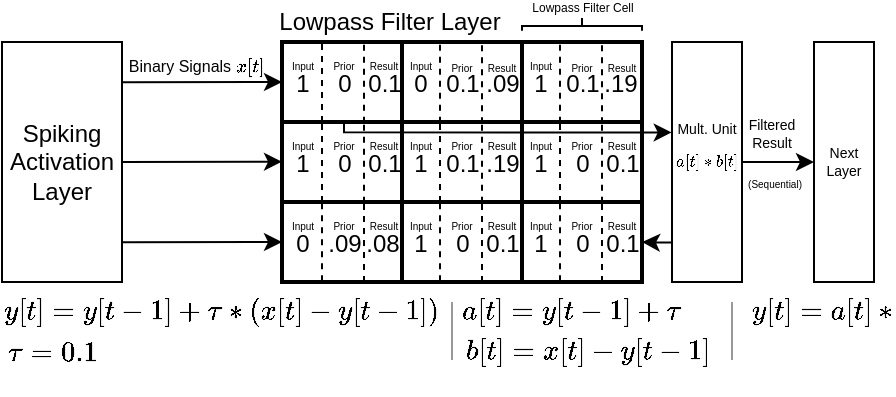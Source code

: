 <mxfile version="15.4.0" type="device"><diagram id="c8CbswJ4b_EEW4j1yDmH" name="Page-1"><mxGraphModel dx="544" dy="345" grid="1" gridSize="10" guides="1" tooltips="1" connect="1" arrows="1" fold="1" page="1" pageScale="1" pageWidth="850" pageHeight="1100" math="1" shadow="0"><root><mxCell id="0"/><mxCell id="1" parent="0"/><mxCell id="tObaA1ClAWP7f5fDY_Cm-1" value="" style="shape=table;html=1;whiteSpace=wrap;startSize=0;container=1;collapsible=0;childLayout=tableLayout;rounded=0;strokeWidth=2;perimeterSpacing=0;swimlaneFillColor=none;" parent="1" vertex="1"><mxGeometry x="300" y="480" width="180" height="120" as="geometry"/></mxCell><mxCell id="tObaA1ClAWP7f5fDY_Cm-2" value="" style="shape=partialRectangle;html=1;whiteSpace=wrap;collapsible=0;dropTarget=0;pointerEvents=0;fillColor=none;top=0;left=0;bottom=0;right=0;points=[[0,0.5],[1,0.5]];portConstraint=eastwest;" parent="tObaA1ClAWP7f5fDY_Cm-1" vertex="1"><mxGeometry width="180" height="40" as="geometry"/></mxCell><mxCell id="tObaA1ClAWP7f5fDY_Cm-3" value="" style="shape=partialRectangle;html=1;whiteSpace=wrap;connectable=0;fillColor=none;top=0;left=0;bottom=0;right=0;overflow=hidden;strokeWidth=1;" parent="tObaA1ClAWP7f5fDY_Cm-2" vertex="1"><mxGeometry width="60" height="40" as="geometry"/></mxCell><mxCell id="tObaA1ClAWP7f5fDY_Cm-4" value="" style="shape=partialRectangle;html=1;whiteSpace=wrap;connectable=0;fillColor=none;top=0;left=0;bottom=0;right=0;overflow=hidden;" parent="tObaA1ClAWP7f5fDY_Cm-2" vertex="1"><mxGeometry x="60" width="60" height="40" as="geometry"/></mxCell><mxCell id="tObaA1ClAWP7f5fDY_Cm-5" value="" style="shape=partialRectangle;html=1;whiteSpace=wrap;connectable=0;fillColor=none;top=0;left=0;bottom=0;right=0;overflow=hidden;" parent="tObaA1ClAWP7f5fDY_Cm-2" vertex="1"><mxGeometry x="120" width="60" height="40" as="geometry"/></mxCell><mxCell id="tObaA1ClAWP7f5fDY_Cm-31" value="" style="endArrow=none;html=1;fontSize=5;exitX=0.157;exitY=1.01;exitDx=0;exitDy=0;exitPerimeter=0;entryX=0.157;entryY=0.002;entryDx=0;entryDy=0;entryPerimeter=0;dashed=1;" parent="tObaA1ClAWP7f5fDY_Cm-1" edge="1"><mxGeometry width="50" height="50" relative="1" as="geometry"><mxPoint x="20.0" y="40.0" as="sourcePoint"/><mxPoint x="20.0" y="-0.32" as="targetPoint"/></mxGeometry></mxCell><mxCell id="tObaA1ClAWP7f5fDY_Cm-6" value="" style="shape=partialRectangle;html=1;whiteSpace=wrap;collapsible=0;dropTarget=0;pointerEvents=0;fillColor=none;top=0;left=0;bottom=0;right=0;points=[[0,0.5],[1,0.5]];portConstraint=eastwest;" parent="tObaA1ClAWP7f5fDY_Cm-1" vertex="1"><mxGeometry y="40" width="180" height="40" as="geometry"/></mxCell><mxCell id="tObaA1ClAWP7f5fDY_Cm-7" value="" style="shape=partialRectangle;html=1;whiteSpace=wrap;connectable=0;fillColor=none;top=0;left=0;bottom=0;right=0;overflow=hidden;strokeWidth=1;" parent="tObaA1ClAWP7f5fDY_Cm-6" vertex="1"><mxGeometry width="60" height="40" as="geometry"/></mxCell><mxCell id="tObaA1ClAWP7f5fDY_Cm-8" value="" style="shape=partialRectangle;html=1;whiteSpace=wrap;connectable=0;fillColor=none;top=0;left=0;bottom=0;right=0;overflow=hidden;" parent="tObaA1ClAWP7f5fDY_Cm-6" vertex="1"><mxGeometry x="60" width="60" height="40" as="geometry"/></mxCell><mxCell id="tObaA1ClAWP7f5fDY_Cm-9" value="" style="shape=partialRectangle;html=1;whiteSpace=wrap;connectable=0;fillColor=none;top=0;left=0;bottom=0;right=0;overflow=hidden;" parent="tObaA1ClAWP7f5fDY_Cm-6" vertex="1"><mxGeometry x="120" width="60" height="40" as="geometry"/></mxCell><mxCell id="tObaA1ClAWP7f5fDY_Cm-10" value="" style="shape=partialRectangle;html=1;whiteSpace=wrap;collapsible=0;dropTarget=0;pointerEvents=0;fillColor=none;top=0;left=0;bottom=0;right=0;points=[[0,0.5],[1,0.5]];portConstraint=eastwest;" parent="tObaA1ClAWP7f5fDY_Cm-1" vertex="1"><mxGeometry y="80" width="180" height="40" as="geometry"/></mxCell><mxCell id="tObaA1ClAWP7f5fDY_Cm-11" value="" style="shape=partialRectangle;html=1;whiteSpace=wrap;connectable=0;fillColor=none;top=0;left=0;bottom=0;right=0;overflow=hidden;" parent="tObaA1ClAWP7f5fDY_Cm-10" vertex="1"><mxGeometry width="60" height="40" as="geometry"/></mxCell><mxCell id="tObaA1ClAWP7f5fDY_Cm-12" value="" style="shape=partialRectangle;html=1;whiteSpace=wrap;connectable=0;fillColor=none;top=0;left=0;bottom=0;right=0;overflow=hidden;dashed=1;" parent="tObaA1ClAWP7f5fDY_Cm-10" vertex="1"><mxGeometry x="60" width="60" height="40" as="geometry"/></mxCell><mxCell id="tObaA1ClAWP7f5fDY_Cm-13" value="" style="shape=partialRectangle;html=1;whiteSpace=wrap;connectable=0;fillColor=none;top=0;left=0;bottom=0;right=0;overflow=hidden;" parent="tObaA1ClAWP7f5fDY_Cm-10" vertex="1"><mxGeometry x="120" width="60" height="40" as="geometry"/></mxCell><mxCell id="tObaA1ClAWP7f5fDY_Cm-14" value="Lowpass Filter Layer" style="text;html=1;strokeColor=none;fillColor=none;align=center;verticalAlign=middle;whiteSpace=wrap;rounded=0;" parent="1" vertex="1"><mxGeometry x="294" y="460" width="120" height="20" as="geometry"/></mxCell><mxCell id="tObaA1ClAWP7f5fDY_Cm-15" value="Spiking&lt;br&gt;Activation&lt;br&gt;Layer" style="rounded=0;whiteSpace=wrap;html=1;fillColor=none;" parent="1" vertex="1"><mxGeometry x="160" y="480" width="60" height="120" as="geometry"/></mxCell><mxCell id="tObaA1ClAWP7f5fDY_Cm-16" value="" style="endArrow=classic;html=1;exitX=1.002;exitY=0.168;exitDx=0;exitDy=0;exitPerimeter=0;entryX=0;entryY=0.5;entryDx=0;entryDy=0;" parent="1" source="tObaA1ClAWP7f5fDY_Cm-15" target="tObaA1ClAWP7f5fDY_Cm-2" edge="1"><mxGeometry width="50" height="50" relative="1" as="geometry"><mxPoint x="230" y="540" as="sourcePoint"/><mxPoint x="300" y="510" as="targetPoint"/></mxGeometry></mxCell><mxCell id="tObaA1ClAWP7f5fDY_Cm-17" value="" style="endArrow=classic;html=1;exitX=1.002;exitY=0.168;exitDx=0;exitDy=0;exitPerimeter=0;entryX=0;entryY=0.5;entryDx=0;entryDy=0;" parent="1" edge="1"><mxGeometry width="50" height="50" relative="1" as="geometry"><mxPoint x="220.12" y="539.99" as="sourcePoint"/><mxPoint x="300" y="539.83" as="targetPoint"/></mxGeometry></mxCell><mxCell id="tObaA1ClAWP7f5fDY_Cm-18" value="" style="endArrow=classic;html=1;exitX=1.002;exitY=0.168;exitDx=0;exitDy=0;exitPerimeter=0;entryX=0;entryY=0.5;entryDx=0;entryDy=0;" parent="1" edge="1"><mxGeometry width="50" height="50" relative="1" as="geometry"><mxPoint x="220.12" y="580.16" as="sourcePoint"/><mxPoint x="300" y="580" as="targetPoint"/></mxGeometry></mxCell><mxCell id="tObaA1ClAWP7f5fDY_Cm-19" value="$$x[t]$$" style="text;strokeColor=none;fillColor=none;align=center;verticalAlign=middle;rounded=0;fontSize=8;html=1;whiteSpace=wrap;" parent="1" vertex="1"><mxGeometry x="274" y="482" width="20" height="20" as="geometry"/></mxCell><mxCell id="tObaA1ClAWP7f5fDY_Cm-21" value="$$ \tau = 0.1 $$" style="text;html=1;strokeColor=none;fillColor=none;align=center;verticalAlign=middle;whiteSpace=wrap;rounded=0;" parent="1" vertex="1"><mxGeometry x="160" y="630" width="50" height="10" as="geometry"/></mxCell><mxCell id="tObaA1ClAWP7f5fDY_Cm-23" value="$$ y[t]&amp;nbsp; = y[t-1] + \tau * (x[t] - y[t-1])$$" style="text;html=1;strokeColor=none;fillColor=none;align=center;verticalAlign=middle;whiteSpace=wrap;rounded=0;" parent="1" vertex="1"><mxGeometry x="160" y="610" width="220" height="10" as="geometry"/></mxCell><mxCell id="tObaA1ClAWP7f5fDY_Cm-26" value="Input" style="text;html=1;strokeColor=none;fillColor=none;align=center;verticalAlign=middle;whiteSpace=wrap;rounded=0;fontSize=5;" parent="1" vertex="1"><mxGeometry x="302" y="490.84" width="17" as="geometry"/></mxCell><mxCell id="tObaA1ClAWP7f5fDY_Cm-27" value="Prior" style="text;html=1;strokeColor=none;fillColor=none;align=center;verticalAlign=middle;whiteSpace=wrap;rounded=0;fontSize=5;" parent="1" vertex="1"><mxGeometry x="321" y="491" width="20" as="geometry"/></mxCell><mxCell id="tObaA1ClAWP7f5fDY_Cm-29" value="&lt;font style=&quot;font-size: 12px&quot;&gt;1&lt;/font&gt;" style="text;html=1;strokeColor=none;fillColor=none;align=center;verticalAlign=middle;whiteSpace=wrap;rounded=0;fontSize=5;" parent="1" vertex="1"><mxGeometry x="303" y="490.84" width="15" height="20" as="geometry"/></mxCell><mxCell id="tObaA1ClAWP7f5fDY_Cm-30" value="&lt;font style=&quot;font-size: 12px&quot;&gt;0&lt;/font&gt;" style="text;html=1;strokeColor=none;fillColor=none;align=center;verticalAlign=middle;whiteSpace=wrap;rounded=0;fontSize=5;" parent="1" vertex="1"><mxGeometry x="323.5" y="490.84" width="15" height="20" as="geometry"/></mxCell><mxCell id="tObaA1ClAWP7f5fDY_Cm-33" value="Binary Signals" style="text;strokeColor=none;fillColor=none;align=center;verticalAlign=middle;rounded=0;fontSize=8;html=1;whiteSpace=wrap;" parent="1" vertex="1"><mxGeometry x="219" y="482" width="60" height="20" as="geometry"/></mxCell><mxCell id="tObaA1ClAWP7f5fDY_Cm-36" value="" style="endArrow=classic;html=1;fontSize=8;snapToPoint=0;rounded=0;shadow=0;sketch=0;jumpStyle=none;entryX=-0.004;entryY=0.377;entryDx=0;entryDy=0;entryPerimeter=0;" parent="1" target="n5I6by-WvA6XUkPzwmLK-1" edge="1"><mxGeometry width="50" height="50" relative="1" as="geometry"><mxPoint x="331" y="520" as="sourcePoint"/><mxPoint x="490" y="525" as="targetPoint"/><Array as="points"><mxPoint x="331" y="525.16"/></Array></mxGeometry></mxCell><mxCell id="tObaA1ClAWP7f5fDY_Cm-37" value="Filtered Result" style="text;html=1;strokeColor=none;fillColor=none;align=center;verticalAlign=middle;whiteSpace=wrap;rounded=0;dashed=1;fontSize=7;" parent="1" vertex="1"><mxGeometry x="530" y="521" width="30" height="10" as="geometry"/></mxCell><mxCell id="tObaA1ClAWP7f5fDY_Cm-43" value="" style="endArrow=none;html=1;fontSize=5;exitX=0.157;exitY=1.01;exitDx=0;exitDy=0;exitPerimeter=0;entryX=0.157;entryY=0.002;entryDx=0;entryDy=0;entryPerimeter=0;dashed=1;" parent="1" edge="1"><mxGeometry width="50" height="50" relative="1" as="geometry"><mxPoint x="341.0" y="520.32" as="sourcePoint"/><mxPoint x="341.0" y="480.0" as="targetPoint"/></mxGeometry></mxCell><mxCell id="tObaA1ClAWP7f5fDY_Cm-44" value="Result" style="text;html=1;strokeColor=none;fillColor=none;align=center;verticalAlign=middle;whiteSpace=wrap;rounded=0;fontSize=5;" parent="1" vertex="1"><mxGeometry x="341" y="491" width="20" as="geometry"/></mxCell><mxCell id="tObaA1ClAWP7f5fDY_Cm-45" value="&lt;font style=&quot;font-size: 12px&quot;&gt;0.1&lt;/font&gt;" style="text;html=1;strokeColor=none;fillColor=none;align=center;verticalAlign=middle;whiteSpace=wrap;rounded=0;fontSize=5;" parent="1" vertex="1"><mxGeometry x="343.5" y="490.84" width="15" height="20" as="geometry"/></mxCell><mxCell id="tObaA1ClAWP7f5fDY_Cm-52" value="" style="endArrow=none;html=1;fontSize=5;exitX=0.157;exitY=1.01;exitDx=0;exitDy=0;exitPerimeter=0;entryX=0.157;entryY=0.002;entryDx=0;entryDy=0;entryPerimeter=0;dashed=1;" parent="1" edge="1"><mxGeometry width="50" height="50" relative="1" as="geometry"><mxPoint x="379" y="520.32" as="sourcePoint"/><mxPoint x="379" y="480.0" as="targetPoint"/></mxGeometry></mxCell><mxCell id="tObaA1ClAWP7f5fDY_Cm-53" value="Input" style="text;html=1;strokeColor=none;fillColor=none;align=center;verticalAlign=middle;whiteSpace=wrap;rounded=0;fontSize=5;" parent="1" vertex="1"><mxGeometry x="361" y="491.16" width="17" as="geometry"/></mxCell><mxCell id="tObaA1ClAWP7f5fDY_Cm-54" value="Prior" style="text;html=1;strokeColor=none;fillColor=none;align=center;verticalAlign=middle;whiteSpace=wrap;rounded=0;fontSize=5;" parent="1" vertex="1"><mxGeometry x="380" y="491.32" width="20" as="geometry"/></mxCell><mxCell id="tObaA1ClAWP7f5fDY_Cm-55" value="&lt;font style=&quot;font-size: 12px&quot;&gt;0&lt;/font&gt;" style="text;html=1;strokeColor=none;fillColor=none;align=center;verticalAlign=middle;whiteSpace=wrap;rounded=0;fontSize=5;" parent="1" vertex="1"><mxGeometry x="362" y="491.16" width="15" height="20" as="geometry"/></mxCell><mxCell id="tObaA1ClAWP7f5fDY_Cm-56" value="&lt;font style=&quot;font-size: 12px&quot;&gt;0.1&lt;/font&gt;" style="text;html=1;strokeColor=none;fillColor=none;align=center;verticalAlign=middle;whiteSpace=wrap;rounded=0;fontSize=5;" parent="1" vertex="1"><mxGeometry x="382.5" y="491.16" width="15" height="20" as="geometry"/></mxCell><mxCell id="tObaA1ClAWP7f5fDY_Cm-57" value="" style="endArrow=none;html=1;fontSize=5;exitX=0.157;exitY=1.01;exitDx=0;exitDy=0;exitPerimeter=0;entryX=0.157;entryY=0.002;entryDx=0;entryDy=0;entryPerimeter=0;dashed=1;" parent="1" edge="1"><mxGeometry width="50" height="50" relative="1" as="geometry"><mxPoint x="400" y="520.64" as="sourcePoint"/><mxPoint x="400" y="480.32" as="targetPoint"/></mxGeometry></mxCell><mxCell id="tObaA1ClAWP7f5fDY_Cm-58" value="Result" style="text;html=1;strokeColor=none;fillColor=none;align=center;verticalAlign=middle;whiteSpace=wrap;rounded=0;fontSize=5;" parent="1" vertex="1"><mxGeometry x="400" y="491.32" width="20" as="geometry"/></mxCell><mxCell id="tObaA1ClAWP7f5fDY_Cm-59" value="&lt;font style=&quot;font-size: 12px&quot;&gt;.09&lt;/font&gt;" style="text;html=1;strokeColor=none;fillColor=none;align=center;verticalAlign=middle;whiteSpace=wrap;rounded=0;fontSize=5;" parent="1" vertex="1"><mxGeometry x="402.5" y="491.16" width="15" height="20" as="geometry"/></mxCell><mxCell id="tObaA1ClAWP7f5fDY_Cm-60" value="" style="endArrow=none;html=1;fontSize=5;exitX=0.157;exitY=1.01;exitDx=0;exitDy=0;exitPerimeter=0;entryX=0.157;entryY=0.002;entryDx=0;entryDy=0;entryPerimeter=0;dashed=1;" parent="1" edge="1"><mxGeometry width="50" height="50" relative="1" as="geometry"><mxPoint x="439" y="520.32" as="sourcePoint"/><mxPoint x="439" y="480.0" as="targetPoint"/></mxGeometry></mxCell><mxCell id="tObaA1ClAWP7f5fDY_Cm-61" value="Input" style="text;html=1;strokeColor=none;fillColor=none;align=center;verticalAlign=middle;whiteSpace=wrap;rounded=0;fontSize=5;" parent="1" vertex="1"><mxGeometry x="421" y="491.16" width="17" as="geometry"/></mxCell><mxCell id="tObaA1ClAWP7f5fDY_Cm-62" value="Prior" style="text;html=1;strokeColor=none;fillColor=none;align=center;verticalAlign=middle;whiteSpace=wrap;rounded=0;fontSize=5;" parent="1" vertex="1"><mxGeometry x="440" y="491.32" width="20" as="geometry"/></mxCell><mxCell id="tObaA1ClAWP7f5fDY_Cm-63" value="&lt;font style=&quot;font-size: 12px&quot;&gt;1&lt;/font&gt;" style="text;html=1;strokeColor=none;fillColor=none;align=center;verticalAlign=middle;whiteSpace=wrap;rounded=0;fontSize=5;" parent="1" vertex="1"><mxGeometry x="422" y="491.16" width="15" height="20" as="geometry"/></mxCell><mxCell id="tObaA1ClAWP7f5fDY_Cm-64" value="&lt;span style=&quot;font-size: 12px&quot;&gt;0.1&lt;/span&gt;" style="text;html=1;strokeColor=none;fillColor=none;align=center;verticalAlign=middle;whiteSpace=wrap;rounded=0;fontSize=5;" parent="1" vertex="1"><mxGeometry x="442.5" y="491.16" width="15" height="20" as="geometry"/></mxCell><mxCell id="tObaA1ClAWP7f5fDY_Cm-65" value="" style="endArrow=none;html=1;fontSize=5;exitX=0.157;exitY=1.01;exitDx=0;exitDy=0;exitPerimeter=0;entryX=0.157;entryY=0.002;entryDx=0;entryDy=0;entryPerimeter=0;dashed=1;" parent="1" edge="1"><mxGeometry width="50" height="50" relative="1" as="geometry"><mxPoint x="460" y="520.64" as="sourcePoint"/><mxPoint x="460" y="480.32" as="targetPoint"/></mxGeometry></mxCell><mxCell id="tObaA1ClAWP7f5fDY_Cm-66" value="Result" style="text;html=1;strokeColor=none;fillColor=none;align=center;verticalAlign=middle;whiteSpace=wrap;rounded=0;fontSize=5;" parent="1" vertex="1"><mxGeometry x="460" y="491.32" width="20" as="geometry"/></mxCell><mxCell id="tObaA1ClAWP7f5fDY_Cm-67" value="&lt;span style=&quot;font-size: 12px&quot;&gt;.19&lt;/span&gt;" style="text;html=1;strokeColor=none;fillColor=none;align=center;verticalAlign=middle;whiteSpace=wrap;rounded=0;fontSize=5;" parent="1" vertex="1"><mxGeometry x="461.5" y="491.16" width="15" height="20" as="geometry"/></mxCell><mxCell id="tObaA1ClAWP7f5fDY_Cm-68" value="" style="endArrow=none;html=1;fontSize=5;exitX=0.157;exitY=1.01;exitDx=0;exitDy=0;exitPerimeter=0;entryX=0.157;entryY=0.002;entryDx=0;entryDy=0;entryPerimeter=0;dashed=1;" parent="1" edge="1"><mxGeometry width="50" height="50" relative="1" as="geometry"><mxPoint x="320" y="560" as="sourcePoint"/><mxPoint x="320" y="519.68" as="targetPoint"/></mxGeometry></mxCell><mxCell id="tObaA1ClAWP7f5fDY_Cm-69" value="Input" style="text;html=1;strokeColor=none;fillColor=none;align=center;verticalAlign=middle;whiteSpace=wrap;rounded=0;fontSize=5;" parent="1" vertex="1"><mxGeometry x="302" y="530.84" width="17" as="geometry"/></mxCell><mxCell id="tObaA1ClAWP7f5fDY_Cm-70" value="Prior" style="text;html=1;strokeColor=none;fillColor=none;align=center;verticalAlign=middle;whiteSpace=wrap;rounded=0;fontSize=5;" parent="1" vertex="1"><mxGeometry x="321" y="531" width="20" as="geometry"/></mxCell><mxCell id="tObaA1ClAWP7f5fDY_Cm-71" value="&lt;font style=&quot;font-size: 12px&quot;&gt;1&lt;/font&gt;" style="text;html=1;strokeColor=none;fillColor=none;align=center;verticalAlign=middle;whiteSpace=wrap;rounded=0;fontSize=5;" parent="1" vertex="1"><mxGeometry x="303" y="530.84" width="15" height="20" as="geometry"/></mxCell><mxCell id="tObaA1ClAWP7f5fDY_Cm-72" value="&lt;font style=&quot;font-size: 12px&quot;&gt;0&lt;/font&gt;" style="text;html=1;strokeColor=none;fillColor=none;align=center;verticalAlign=middle;whiteSpace=wrap;rounded=0;fontSize=5;" parent="1" vertex="1"><mxGeometry x="323.5" y="530.84" width="15" height="20" as="geometry"/></mxCell><mxCell id="tObaA1ClAWP7f5fDY_Cm-73" value="" style="endArrow=none;html=1;fontSize=5;exitX=0.157;exitY=1.01;exitDx=0;exitDy=0;exitPerimeter=0;entryX=0.157;entryY=0.002;entryDx=0;entryDy=0;entryPerimeter=0;dashed=1;" parent="1" edge="1"><mxGeometry width="50" height="50" relative="1" as="geometry"><mxPoint x="341" y="560.32" as="sourcePoint"/><mxPoint x="341" y="520" as="targetPoint"/></mxGeometry></mxCell><mxCell id="tObaA1ClAWP7f5fDY_Cm-74" value="Result" style="text;html=1;strokeColor=none;fillColor=none;align=center;verticalAlign=middle;whiteSpace=wrap;rounded=0;fontSize=5;" parent="1" vertex="1"><mxGeometry x="341" y="531" width="20" as="geometry"/></mxCell><mxCell id="tObaA1ClAWP7f5fDY_Cm-75" value="&lt;font style=&quot;font-size: 12px&quot;&gt;0.1&lt;/font&gt;" style="text;html=1;strokeColor=none;fillColor=none;align=center;verticalAlign=middle;whiteSpace=wrap;rounded=0;fontSize=5;" parent="1" vertex="1"><mxGeometry x="343.5" y="530.84" width="15" height="20" as="geometry"/></mxCell><mxCell id="tObaA1ClAWP7f5fDY_Cm-76" value="" style="endArrow=none;html=1;fontSize=5;exitX=0.157;exitY=1.01;exitDx=0;exitDy=0;exitPerimeter=0;entryX=0.157;entryY=0.002;entryDx=0;entryDy=0;entryPerimeter=0;dashed=1;" parent="1" edge="1"><mxGeometry width="50" height="50" relative="1" as="geometry"><mxPoint x="379" y="560" as="sourcePoint"/><mxPoint x="379" y="519.68" as="targetPoint"/></mxGeometry></mxCell><mxCell id="tObaA1ClAWP7f5fDY_Cm-77" value="Input" style="text;html=1;strokeColor=none;fillColor=none;align=center;verticalAlign=middle;whiteSpace=wrap;rounded=0;fontSize=5;" parent="1" vertex="1"><mxGeometry x="361" y="530.84" width="17" as="geometry"/></mxCell><mxCell id="tObaA1ClAWP7f5fDY_Cm-78" value="Prior" style="text;html=1;strokeColor=none;fillColor=none;align=center;verticalAlign=middle;whiteSpace=wrap;rounded=0;fontSize=5;" parent="1" vertex="1"><mxGeometry x="380" y="531" width="20" as="geometry"/></mxCell><mxCell id="tObaA1ClAWP7f5fDY_Cm-79" value="&lt;font style=&quot;font-size: 12px&quot;&gt;1&lt;/font&gt;" style="text;html=1;strokeColor=none;fillColor=none;align=center;verticalAlign=middle;whiteSpace=wrap;rounded=0;fontSize=5;" parent="1" vertex="1"><mxGeometry x="362" y="530.84" width="15" height="20" as="geometry"/></mxCell><mxCell id="tObaA1ClAWP7f5fDY_Cm-80" value="&lt;font style=&quot;font-size: 12px&quot;&gt;0.1&lt;/font&gt;" style="text;html=1;strokeColor=none;fillColor=none;align=center;verticalAlign=middle;whiteSpace=wrap;rounded=0;fontSize=5;" parent="1" vertex="1"><mxGeometry x="382.5" y="530.84" width="15" height="20" as="geometry"/></mxCell><mxCell id="tObaA1ClAWP7f5fDY_Cm-81" value="" style="endArrow=none;html=1;fontSize=5;exitX=0.157;exitY=1.01;exitDx=0;exitDy=0;exitPerimeter=0;entryX=0.157;entryY=0.002;entryDx=0;entryDy=0;entryPerimeter=0;dashed=1;" parent="1" edge="1"><mxGeometry width="50" height="50" relative="1" as="geometry"><mxPoint x="400" y="560.32" as="sourcePoint"/><mxPoint x="400" y="520" as="targetPoint"/></mxGeometry></mxCell><mxCell id="tObaA1ClAWP7f5fDY_Cm-82" value="Result" style="text;html=1;strokeColor=none;fillColor=none;align=center;verticalAlign=middle;whiteSpace=wrap;rounded=0;fontSize=5;" parent="1" vertex="1"><mxGeometry x="400" y="531" width="20" as="geometry"/></mxCell><mxCell id="tObaA1ClAWP7f5fDY_Cm-83" value="&lt;font style=&quot;font-size: 12px&quot;&gt;.19&lt;/font&gt;" style="text;html=1;strokeColor=none;fillColor=none;align=center;verticalAlign=middle;whiteSpace=wrap;rounded=0;fontSize=5;" parent="1" vertex="1"><mxGeometry x="402.5" y="530.84" width="15" height="20" as="geometry"/></mxCell><mxCell id="tObaA1ClAWP7f5fDY_Cm-84" value="" style="endArrow=none;html=1;fontSize=5;exitX=0.157;exitY=1.01;exitDx=0;exitDy=0;exitPerimeter=0;entryX=0.157;entryY=0.002;entryDx=0;entryDy=0;entryPerimeter=0;dashed=1;" parent="1" edge="1"><mxGeometry width="50" height="50" relative="1" as="geometry"><mxPoint x="439" y="560" as="sourcePoint"/><mxPoint x="439" y="519.68" as="targetPoint"/></mxGeometry></mxCell><mxCell id="tObaA1ClAWP7f5fDY_Cm-85" value="Input" style="text;html=1;strokeColor=none;fillColor=none;align=center;verticalAlign=middle;whiteSpace=wrap;rounded=0;fontSize=5;" parent="1" vertex="1"><mxGeometry x="421" y="530.84" width="17" as="geometry"/></mxCell><mxCell id="tObaA1ClAWP7f5fDY_Cm-86" value="Prior" style="text;html=1;strokeColor=none;fillColor=none;align=center;verticalAlign=middle;whiteSpace=wrap;rounded=0;fontSize=5;" parent="1" vertex="1"><mxGeometry x="440" y="531" width="20" as="geometry"/></mxCell><mxCell id="tObaA1ClAWP7f5fDY_Cm-87" value="&lt;font style=&quot;font-size: 12px&quot;&gt;1&lt;/font&gt;" style="text;html=1;strokeColor=none;fillColor=none;align=center;verticalAlign=middle;whiteSpace=wrap;rounded=0;fontSize=5;" parent="1" vertex="1"><mxGeometry x="422" y="530.84" width="15" height="20" as="geometry"/></mxCell><mxCell id="tObaA1ClAWP7f5fDY_Cm-88" value="&lt;font style=&quot;font-size: 12px&quot;&gt;0&lt;/font&gt;" style="text;html=1;strokeColor=none;fillColor=none;align=center;verticalAlign=middle;whiteSpace=wrap;rounded=0;fontSize=5;" parent="1" vertex="1"><mxGeometry x="442.5" y="530.84" width="15" height="20" as="geometry"/></mxCell><mxCell id="tObaA1ClAWP7f5fDY_Cm-89" value="" style="endArrow=none;html=1;fontSize=5;exitX=0.157;exitY=1.01;exitDx=0;exitDy=0;exitPerimeter=0;entryX=0.157;entryY=0.002;entryDx=0;entryDy=0;entryPerimeter=0;dashed=1;" parent="1" edge="1"><mxGeometry width="50" height="50" relative="1" as="geometry"><mxPoint x="460" y="560.32" as="sourcePoint"/><mxPoint x="460" y="520" as="targetPoint"/></mxGeometry></mxCell><mxCell id="tObaA1ClAWP7f5fDY_Cm-90" value="Result" style="text;html=1;strokeColor=none;fillColor=none;align=center;verticalAlign=middle;whiteSpace=wrap;rounded=0;fontSize=5;" parent="1" vertex="1"><mxGeometry x="460" y="531" width="20" as="geometry"/></mxCell><mxCell id="tObaA1ClAWP7f5fDY_Cm-91" value="&lt;font style=&quot;font-size: 12px&quot;&gt;0.1&lt;/font&gt;" style="text;html=1;strokeColor=none;fillColor=none;align=center;verticalAlign=middle;whiteSpace=wrap;rounded=0;fontSize=5;" parent="1" vertex="1"><mxGeometry x="462.5" y="530.84" width="15" height="20" as="geometry"/></mxCell><mxCell id="tObaA1ClAWP7f5fDY_Cm-92" value="" style="endArrow=none;html=1;fontSize=5;exitX=0.157;exitY=1.01;exitDx=0;exitDy=0;exitPerimeter=0;entryX=0.157;entryY=0.002;entryDx=0;entryDy=0;entryPerimeter=0;dashed=1;" parent="1" edge="1"><mxGeometry width="50" height="50" relative="1" as="geometry"><mxPoint x="320" y="599.68" as="sourcePoint"/><mxPoint x="320" y="559.36" as="targetPoint"/></mxGeometry></mxCell><mxCell id="tObaA1ClAWP7f5fDY_Cm-93" value="Input" style="text;html=1;strokeColor=none;fillColor=none;align=center;verticalAlign=middle;whiteSpace=wrap;rounded=0;fontSize=5;" parent="1" vertex="1"><mxGeometry x="302" y="570.52" width="17" as="geometry"/></mxCell><mxCell id="tObaA1ClAWP7f5fDY_Cm-94" value="Prior" style="text;html=1;strokeColor=none;fillColor=none;align=center;verticalAlign=middle;whiteSpace=wrap;rounded=0;fontSize=5;" parent="1" vertex="1"><mxGeometry x="321" y="570.68" width="20" as="geometry"/></mxCell><mxCell id="tObaA1ClAWP7f5fDY_Cm-95" value="&lt;font style=&quot;font-size: 12px&quot;&gt;0&lt;/font&gt;" style="text;html=1;strokeColor=none;fillColor=none;align=center;verticalAlign=middle;whiteSpace=wrap;rounded=0;fontSize=5;" parent="1" vertex="1"><mxGeometry x="303" y="570.52" width="15" height="20" as="geometry"/></mxCell><mxCell id="tObaA1ClAWP7f5fDY_Cm-96" value="&lt;span style=&quot;font-size: 12px&quot;&gt;.09&lt;/span&gt;" style="text;html=1;strokeColor=none;fillColor=none;align=center;verticalAlign=middle;whiteSpace=wrap;rounded=0;fontSize=5;" parent="1" vertex="1"><mxGeometry x="323.5" y="570.52" width="15" height="20" as="geometry"/></mxCell><mxCell id="tObaA1ClAWP7f5fDY_Cm-97" value="" style="endArrow=none;html=1;fontSize=5;exitX=0.157;exitY=1.01;exitDx=0;exitDy=0;exitPerimeter=0;entryX=0.157;entryY=0.002;entryDx=0;entryDy=0;entryPerimeter=0;dashed=1;" parent="1" edge="1"><mxGeometry width="50" height="50" relative="1" as="geometry"><mxPoint x="341" y="600" as="sourcePoint"/><mxPoint x="341" y="559.68" as="targetPoint"/></mxGeometry></mxCell><mxCell id="tObaA1ClAWP7f5fDY_Cm-98" value="Result" style="text;html=1;strokeColor=none;fillColor=none;align=center;verticalAlign=middle;whiteSpace=wrap;rounded=0;fontSize=5;" parent="1" vertex="1"><mxGeometry x="341" y="570.68" width="20" as="geometry"/></mxCell><mxCell id="tObaA1ClAWP7f5fDY_Cm-99" value="&lt;font style=&quot;font-size: 12px&quot;&gt;.08&lt;/font&gt;" style="text;html=1;strokeColor=none;fillColor=none;align=center;verticalAlign=middle;whiteSpace=wrap;rounded=0;fontSize=5;" parent="1" vertex="1"><mxGeometry x="342.5" y="570.52" width="15" height="20" as="geometry"/></mxCell><mxCell id="tObaA1ClAWP7f5fDY_Cm-100" value="" style="endArrow=none;html=1;fontSize=5;exitX=0.157;exitY=1.01;exitDx=0;exitDy=0;exitPerimeter=0;entryX=0.157;entryY=0.002;entryDx=0;entryDy=0;entryPerimeter=0;dashed=1;" parent="1" edge="1"><mxGeometry width="50" height="50" relative="1" as="geometry"><mxPoint x="379" y="599.68" as="sourcePoint"/><mxPoint x="379" y="559.36" as="targetPoint"/></mxGeometry></mxCell><mxCell id="tObaA1ClAWP7f5fDY_Cm-101" value="Input" style="text;html=1;strokeColor=none;fillColor=none;align=center;verticalAlign=middle;whiteSpace=wrap;rounded=0;fontSize=5;" parent="1" vertex="1"><mxGeometry x="361" y="570.52" width="17" as="geometry"/></mxCell><mxCell id="tObaA1ClAWP7f5fDY_Cm-102" value="Prior" style="text;html=1;strokeColor=none;fillColor=none;align=center;verticalAlign=middle;whiteSpace=wrap;rounded=0;fontSize=5;" parent="1" vertex="1"><mxGeometry x="380" y="570.68" width="20" as="geometry"/></mxCell><mxCell id="tObaA1ClAWP7f5fDY_Cm-103" value="&lt;font style=&quot;font-size: 12px&quot;&gt;1&lt;/font&gt;" style="text;html=1;strokeColor=none;fillColor=none;align=center;verticalAlign=middle;whiteSpace=wrap;rounded=0;fontSize=5;" parent="1" vertex="1"><mxGeometry x="362" y="570.52" width="15" height="20" as="geometry"/></mxCell><mxCell id="tObaA1ClAWP7f5fDY_Cm-104" value="&lt;font style=&quot;font-size: 12px&quot;&gt;0&lt;/font&gt;" style="text;html=1;strokeColor=none;fillColor=none;align=center;verticalAlign=middle;whiteSpace=wrap;rounded=0;fontSize=5;" parent="1" vertex="1"><mxGeometry x="382.5" y="570.52" width="15" height="20" as="geometry"/></mxCell><mxCell id="tObaA1ClAWP7f5fDY_Cm-105" value="" style="endArrow=none;html=1;fontSize=5;exitX=0.157;exitY=1.01;exitDx=0;exitDy=0;exitPerimeter=0;entryX=0.157;entryY=0.002;entryDx=0;entryDy=0;entryPerimeter=0;dashed=1;" parent="1" edge="1"><mxGeometry width="50" height="50" relative="1" as="geometry"><mxPoint x="400" y="600" as="sourcePoint"/><mxPoint x="400" y="559.68" as="targetPoint"/></mxGeometry></mxCell><mxCell id="tObaA1ClAWP7f5fDY_Cm-106" value="Result" style="text;html=1;strokeColor=none;fillColor=none;align=center;verticalAlign=middle;whiteSpace=wrap;rounded=0;fontSize=5;" parent="1" vertex="1"><mxGeometry x="400" y="570.68" width="20" as="geometry"/></mxCell><mxCell id="tObaA1ClAWP7f5fDY_Cm-107" value="&lt;font style=&quot;font-size: 12px&quot;&gt;0.1&lt;/font&gt;" style="text;html=1;strokeColor=none;fillColor=none;align=center;verticalAlign=middle;whiteSpace=wrap;rounded=0;fontSize=5;" parent="1" vertex="1"><mxGeometry x="402.5" y="570.52" width="15" height="20" as="geometry"/></mxCell><mxCell id="tObaA1ClAWP7f5fDY_Cm-108" value="" style="endArrow=none;html=1;fontSize=5;exitX=0.157;exitY=1.01;exitDx=0;exitDy=0;exitPerimeter=0;entryX=0.157;entryY=0.002;entryDx=0;entryDy=0;entryPerimeter=0;dashed=1;" parent="1" edge="1"><mxGeometry width="50" height="50" relative="1" as="geometry"><mxPoint x="439" y="599.68" as="sourcePoint"/><mxPoint x="439" y="559.36" as="targetPoint"/></mxGeometry></mxCell><mxCell id="tObaA1ClAWP7f5fDY_Cm-109" value="Input" style="text;html=1;strokeColor=none;fillColor=none;align=center;verticalAlign=middle;whiteSpace=wrap;rounded=0;fontSize=5;" parent="1" vertex="1"><mxGeometry x="421" y="570.52" width="17" as="geometry"/></mxCell><mxCell id="tObaA1ClAWP7f5fDY_Cm-110" value="Prior" style="text;html=1;strokeColor=none;fillColor=none;align=center;verticalAlign=middle;whiteSpace=wrap;rounded=0;fontSize=5;" parent="1" vertex="1"><mxGeometry x="440" y="570.68" width="20" as="geometry"/></mxCell><mxCell id="tObaA1ClAWP7f5fDY_Cm-111" value="&lt;font style=&quot;font-size: 12px&quot;&gt;1&lt;/font&gt;" style="text;html=1;strokeColor=none;fillColor=none;align=center;verticalAlign=middle;whiteSpace=wrap;rounded=0;fontSize=5;" parent="1" vertex="1"><mxGeometry x="422" y="570.52" width="15" height="20" as="geometry"/></mxCell><mxCell id="tObaA1ClAWP7f5fDY_Cm-112" value="&lt;font style=&quot;font-size: 12px&quot;&gt;0&lt;/font&gt;" style="text;html=1;strokeColor=none;fillColor=none;align=center;verticalAlign=middle;whiteSpace=wrap;rounded=0;fontSize=5;" parent="1" vertex="1"><mxGeometry x="442.5" y="570.52" width="15" height="20" as="geometry"/></mxCell><mxCell id="tObaA1ClAWP7f5fDY_Cm-113" value="" style="endArrow=none;html=1;fontSize=5;exitX=0.157;exitY=1.01;exitDx=0;exitDy=0;exitPerimeter=0;entryX=0.157;entryY=0.002;entryDx=0;entryDy=0;entryPerimeter=0;dashed=1;" parent="1" edge="1"><mxGeometry width="50" height="50" relative="1" as="geometry"><mxPoint x="460" y="600" as="sourcePoint"/><mxPoint x="460" y="559.68" as="targetPoint"/></mxGeometry></mxCell><mxCell id="tObaA1ClAWP7f5fDY_Cm-114" value="Result" style="text;html=1;strokeColor=none;fillColor=none;align=center;verticalAlign=middle;whiteSpace=wrap;rounded=0;fontSize=5;" parent="1" vertex="1"><mxGeometry x="460" y="570.68" width="20" as="geometry"/></mxCell><mxCell id="tObaA1ClAWP7f5fDY_Cm-115" value="&lt;font style=&quot;font-size: 12px&quot;&gt;0.1&lt;/font&gt;" style="text;html=1;strokeColor=none;fillColor=none;align=center;verticalAlign=middle;whiteSpace=wrap;rounded=0;fontSize=5;" parent="1" vertex="1"><mxGeometry x="462.5" y="570.52" width="15" height="20" as="geometry"/></mxCell><mxCell id="tObaA1ClAWP7f5fDY_Cm-116" value="Next Layer" style="rounded=0;whiteSpace=wrap;html=1;fontSize=7;strokeWidth=1;gradientColor=none;fillColor=none;" parent="1" vertex="1"><mxGeometry x="566" y="480" width="30" height="120" as="geometry"/></mxCell><mxCell id="tex0wkMZs84O4lkpY7FT-3" value="" style="group" parent="1" vertex="1" connectable="0"><mxGeometry x="420" y="468" width="60" height="4" as="geometry"/></mxCell><mxCell id="tex0wkMZs84O4lkpY7FT-1" value="" style="endArrow=none;html=1;rounded=0;" parent="tex0wkMZs84O4lkpY7FT-3" edge="1"><mxGeometry width="50" height="50" relative="1" as="geometry"><mxPoint y="6.4" as="sourcePoint"/><mxPoint x="60" y="6.4" as="targetPoint"/><Array as="points"><mxPoint y="4"/><mxPoint x="60" y="4"/></Array></mxGeometry></mxCell><mxCell id="tex0wkMZs84O4lkpY7FT-2" value="" style="endArrow=none;html=1;" parent="tex0wkMZs84O4lkpY7FT-3" edge="1"><mxGeometry width="50" height="50" relative="1" as="geometry"><mxPoint x="30" y="4" as="sourcePoint"/><mxPoint x="30" as="targetPoint"/></mxGeometry></mxCell><mxCell id="tex0wkMZs84O4lkpY7FT-4" value="&lt;font style=&quot;font-size: 6px;&quot;&gt;Lowpass Filter Cell&lt;/font&gt;" style="text;html=1;strokeColor=none;fillColor=none;align=center;verticalAlign=middle;whiteSpace=wrap;rounded=0;fontSize=6;" parent="1" vertex="1"><mxGeometry x="422.5" y="462" width="55" height="2" as="geometry"/></mxCell><mxCell id="n5I6by-WvA6XUkPzwmLK-2" style="edgeStyle=orthogonalEdgeStyle;rounded=0;orthogonalLoop=1;jettySize=auto;html=1;entryX=0;entryY=0.5;entryDx=0;entryDy=0;" edge="1" parent="1" source="n5I6by-WvA6XUkPzwmLK-1" target="tObaA1ClAWP7f5fDY_Cm-116"><mxGeometry relative="1" as="geometry"/></mxCell><mxCell id="n5I6by-WvA6XUkPzwmLK-1" value="&lt;font style=&quot;font-size: 7px&quot;&gt;Mult. Unit&lt;br&gt;$$ a[t] * b[t] $$&lt;br&gt;&lt;/font&gt;" style="rounded=0;whiteSpace=wrap;html=1;fillColor=none;" vertex="1" parent="1"><mxGeometry x="495" y="480" width="35" height="120" as="geometry"/></mxCell><mxCell id="n5I6by-WvA6XUkPzwmLK-3" value="&lt;font style=&quot;font-size: 5px;&quot;&gt;(&lt;font style=&quot;font-size: 5px;&quot;&gt;Sequential&lt;/font&gt;)&lt;/font&gt;" style="text;html=1;align=center;verticalAlign=middle;resizable=0;points=[];autosize=1;strokeColor=none;fillColor=none;fontSize=5;" vertex="1" parent="1"><mxGeometry x="526" y="545" width="40" height="10" as="geometry"/></mxCell><mxCell id="n5I6by-WvA6XUkPzwmLK-5" value="$$ a[t] = y[t - 1] + \tau $$" style="text;html=1;strokeColor=none;fillColor=none;align=center;verticalAlign=middle;whiteSpace=wrap;rounded=0;" vertex="1" parent="1"><mxGeometry x="420" y="610" width="50" height="10" as="geometry"/></mxCell><mxCell id="n5I6by-WvA6XUkPzwmLK-6" value="$$ b[t] = x[t] - y[t - 1] $$" style="text;html=1;strokeColor=none;fillColor=none;align=center;verticalAlign=middle;whiteSpace=wrap;rounded=0;" vertex="1" parent="1"><mxGeometry x="427.5" y="630" width="50" height="10" as="geometry"/></mxCell><mxCell id="n5I6by-WvA6XUkPzwmLK-7" value="$$ y[t] = a[t] * b[t] $$" style="text;html=1;strokeColor=none;fillColor=none;align=center;verticalAlign=middle;whiteSpace=wrap;rounded=0;" vertex="1" parent="1"><mxGeometry x="556" y="610" width="50" height="10" as="geometry"/></mxCell><mxCell id="n5I6by-WvA6XUkPzwmLK-9" value="" style="verticalLabelPosition=bottom;shadow=0;dashed=0;align=center;html=1;verticalAlign=top;strokeWidth=1;shape=mxgraph.mockup.markup.line;strokeColor=#999999;direction=north;fontSize=5;fillColor=none;" vertex="1" parent="1"><mxGeometry x="380" y="610" width="10" height="29" as="geometry"/></mxCell><mxCell id="n5I6by-WvA6XUkPzwmLK-10" value="" style="verticalLabelPosition=bottom;shadow=0;dashed=0;align=center;html=1;verticalAlign=top;strokeWidth=1;shape=mxgraph.mockup.markup.line;strokeColor=#999999;direction=north;fontSize=5;fillColor=none;" vertex="1" parent="1"><mxGeometry x="520" y="610" width="10" height="29" as="geometry"/></mxCell><mxCell id="n5I6by-WvA6XUkPzwmLK-12" value="" style="endArrow=classic;html=1;rounded=0;fontSize=5;edgeStyle=orthogonalEdgeStyle;exitX=-0.014;exitY=0.835;exitDx=0;exitDy=0;exitPerimeter=0;" edge="1" parent="1" source="n5I6by-WvA6XUkPzwmLK-1" target="tObaA1ClAWP7f5fDY_Cm-10"><mxGeometry width="50" height="50" relative="1" as="geometry"><mxPoint x="566" y="670" as="sourcePoint"/><mxPoint x="566" y="630" as="targetPoint"/></mxGeometry></mxCell></root></mxGraphModel></diagram></mxfile>